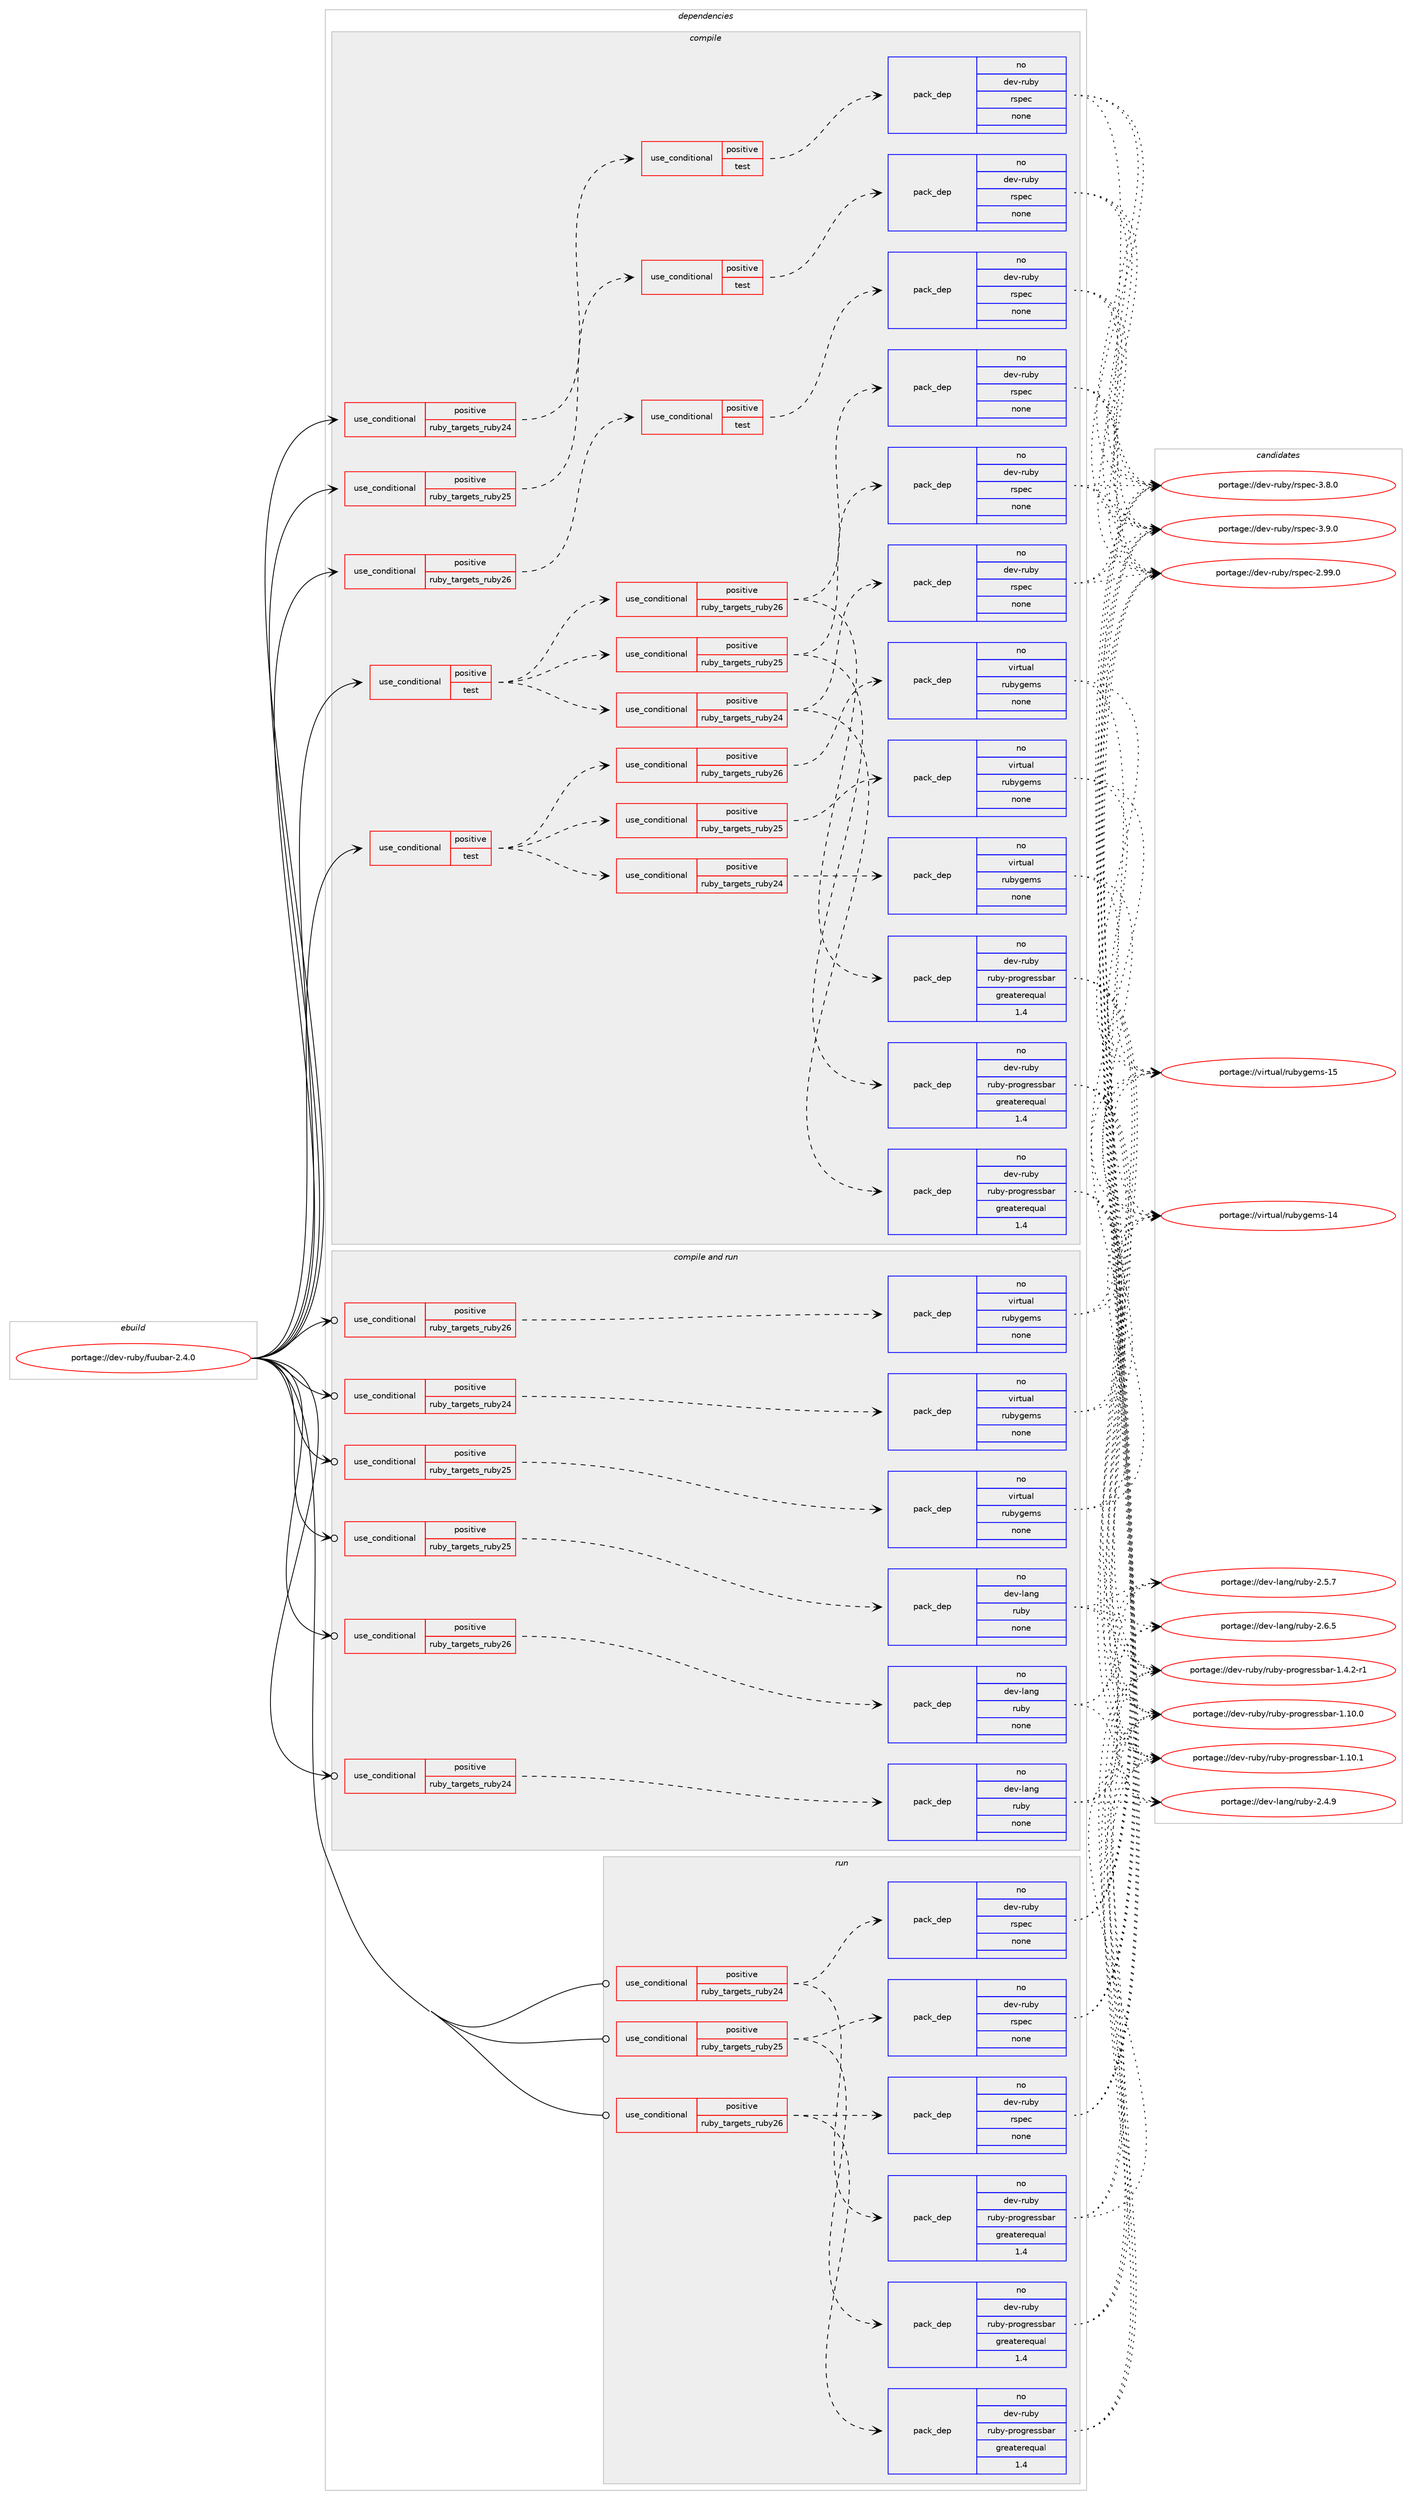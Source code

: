 digraph prolog {

# *************
# Graph options
# *************

newrank=true;
concentrate=true;
compound=true;
graph [rankdir=LR,fontname=Helvetica,fontsize=10,ranksep=1.5];#, ranksep=2.5, nodesep=0.2];
edge  [arrowhead=vee];
node  [fontname=Helvetica,fontsize=10];

# **********
# The ebuild
# **********

subgraph cluster_leftcol {
color=gray;
rank=same;
label=<<i>ebuild</i>>;
id [label="portage://dev-ruby/fuubar-2.4.0", color=red, width=4, href="../dev-ruby/fuubar-2.4.0.svg"];
}

# ****************
# The dependencies
# ****************

subgraph cluster_midcol {
color=gray;
label=<<i>dependencies</i>>;
subgraph cluster_compile {
fillcolor="#eeeeee";
style=filled;
label=<<i>compile</i>>;
subgraph cond52528 {
dependency221763 [label=<<TABLE BORDER="0" CELLBORDER="1" CELLSPACING="0" CELLPADDING="4"><TR><TD ROWSPAN="3" CELLPADDING="10">use_conditional</TD></TR><TR><TD>positive</TD></TR><TR><TD>ruby_targets_ruby24</TD></TR></TABLE>>, shape=none, color=red];
subgraph cond52529 {
dependency221764 [label=<<TABLE BORDER="0" CELLBORDER="1" CELLSPACING="0" CELLPADDING="4"><TR><TD ROWSPAN="3" CELLPADDING="10">use_conditional</TD></TR><TR><TD>positive</TD></TR><TR><TD>test</TD></TR></TABLE>>, shape=none, color=red];
subgraph pack165753 {
dependency221765 [label=<<TABLE BORDER="0" CELLBORDER="1" CELLSPACING="0" CELLPADDING="4" WIDTH="220"><TR><TD ROWSPAN="6" CELLPADDING="30">pack_dep</TD></TR><TR><TD WIDTH="110">no</TD></TR><TR><TD>dev-ruby</TD></TR><TR><TD>rspec</TD></TR><TR><TD>none</TD></TR><TR><TD></TD></TR></TABLE>>, shape=none, color=blue];
}
dependency221764:e -> dependency221765:w [weight=20,style="dashed",arrowhead="vee"];
}
dependency221763:e -> dependency221764:w [weight=20,style="dashed",arrowhead="vee"];
}
id:e -> dependency221763:w [weight=20,style="solid",arrowhead="vee"];
subgraph cond52530 {
dependency221766 [label=<<TABLE BORDER="0" CELLBORDER="1" CELLSPACING="0" CELLPADDING="4"><TR><TD ROWSPAN="3" CELLPADDING="10">use_conditional</TD></TR><TR><TD>positive</TD></TR><TR><TD>ruby_targets_ruby25</TD></TR></TABLE>>, shape=none, color=red];
subgraph cond52531 {
dependency221767 [label=<<TABLE BORDER="0" CELLBORDER="1" CELLSPACING="0" CELLPADDING="4"><TR><TD ROWSPAN="3" CELLPADDING="10">use_conditional</TD></TR><TR><TD>positive</TD></TR><TR><TD>test</TD></TR></TABLE>>, shape=none, color=red];
subgraph pack165754 {
dependency221768 [label=<<TABLE BORDER="0" CELLBORDER="1" CELLSPACING="0" CELLPADDING="4" WIDTH="220"><TR><TD ROWSPAN="6" CELLPADDING="30">pack_dep</TD></TR><TR><TD WIDTH="110">no</TD></TR><TR><TD>dev-ruby</TD></TR><TR><TD>rspec</TD></TR><TR><TD>none</TD></TR><TR><TD></TD></TR></TABLE>>, shape=none, color=blue];
}
dependency221767:e -> dependency221768:w [weight=20,style="dashed",arrowhead="vee"];
}
dependency221766:e -> dependency221767:w [weight=20,style="dashed",arrowhead="vee"];
}
id:e -> dependency221766:w [weight=20,style="solid",arrowhead="vee"];
subgraph cond52532 {
dependency221769 [label=<<TABLE BORDER="0" CELLBORDER="1" CELLSPACING="0" CELLPADDING="4"><TR><TD ROWSPAN="3" CELLPADDING="10">use_conditional</TD></TR><TR><TD>positive</TD></TR><TR><TD>ruby_targets_ruby26</TD></TR></TABLE>>, shape=none, color=red];
subgraph cond52533 {
dependency221770 [label=<<TABLE BORDER="0" CELLBORDER="1" CELLSPACING="0" CELLPADDING="4"><TR><TD ROWSPAN="3" CELLPADDING="10">use_conditional</TD></TR><TR><TD>positive</TD></TR><TR><TD>test</TD></TR></TABLE>>, shape=none, color=red];
subgraph pack165755 {
dependency221771 [label=<<TABLE BORDER="0" CELLBORDER="1" CELLSPACING="0" CELLPADDING="4" WIDTH="220"><TR><TD ROWSPAN="6" CELLPADDING="30">pack_dep</TD></TR><TR><TD WIDTH="110">no</TD></TR><TR><TD>dev-ruby</TD></TR><TR><TD>rspec</TD></TR><TR><TD>none</TD></TR><TR><TD></TD></TR></TABLE>>, shape=none, color=blue];
}
dependency221770:e -> dependency221771:w [weight=20,style="dashed",arrowhead="vee"];
}
dependency221769:e -> dependency221770:w [weight=20,style="dashed",arrowhead="vee"];
}
id:e -> dependency221769:w [weight=20,style="solid",arrowhead="vee"];
subgraph cond52534 {
dependency221772 [label=<<TABLE BORDER="0" CELLBORDER="1" CELLSPACING="0" CELLPADDING="4"><TR><TD ROWSPAN="3" CELLPADDING="10">use_conditional</TD></TR><TR><TD>positive</TD></TR><TR><TD>test</TD></TR></TABLE>>, shape=none, color=red];
subgraph cond52535 {
dependency221773 [label=<<TABLE BORDER="0" CELLBORDER="1" CELLSPACING="0" CELLPADDING="4"><TR><TD ROWSPAN="3" CELLPADDING="10">use_conditional</TD></TR><TR><TD>positive</TD></TR><TR><TD>ruby_targets_ruby24</TD></TR></TABLE>>, shape=none, color=red];
subgraph pack165756 {
dependency221774 [label=<<TABLE BORDER="0" CELLBORDER="1" CELLSPACING="0" CELLPADDING="4" WIDTH="220"><TR><TD ROWSPAN="6" CELLPADDING="30">pack_dep</TD></TR><TR><TD WIDTH="110">no</TD></TR><TR><TD>dev-ruby</TD></TR><TR><TD>rspec</TD></TR><TR><TD>none</TD></TR><TR><TD></TD></TR></TABLE>>, shape=none, color=blue];
}
dependency221773:e -> dependency221774:w [weight=20,style="dashed",arrowhead="vee"];
subgraph pack165757 {
dependency221775 [label=<<TABLE BORDER="0" CELLBORDER="1" CELLSPACING="0" CELLPADDING="4" WIDTH="220"><TR><TD ROWSPAN="6" CELLPADDING="30">pack_dep</TD></TR><TR><TD WIDTH="110">no</TD></TR><TR><TD>dev-ruby</TD></TR><TR><TD>ruby-progressbar</TD></TR><TR><TD>greaterequal</TD></TR><TR><TD>1.4</TD></TR></TABLE>>, shape=none, color=blue];
}
dependency221773:e -> dependency221775:w [weight=20,style="dashed",arrowhead="vee"];
}
dependency221772:e -> dependency221773:w [weight=20,style="dashed",arrowhead="vee"];
subgraph cond52536 {
dependency221776 [label=<<TABLE BORDER="0" CELLBORDER="1" CELLSPACING="0" CELLPADDING="4"><TR><TD ROWSPAN="3" CELLPADDING="10">use_conditional</TD></TR><TR><TD>positive</TD></TR><TR><TD>ruby_targets_ruby25</TD></TR></TABLE>>, shape=none, color=red];
subgraph pack165758 {
dependency221777 [label=<<TABLE BORDER="0" CELLBORDER="1" CELLSPACING="0" CELLPADDING="4" WIDTH="220"><TR><TD ROWSPAN="6" CELLPADDING="30">pack_dep</TD></TR><TR><TD WIDTH="110">no</TD></TR><TR><TD>dev-ruby</TD></TR><TR><TD>rspec</TD></TR><TR><TD>none</TD></TR><TR><TD></TD></TR></TABLE>>, shape=none, color=blue];
}
dependency221776:e -> dependency221777:w [weight=20,style="dashed",arrowhead="vee"];
subgraph pack165759 {
dependency221778 [label=<<TABLE BORDER="0" CELLBORDER="1" CELLSPACING="0" CELLPADDING="4" WIDTH="220"><TR><TD ROWSPAN="6" CELLPADDING="30">pack_dep</TD></TR><TR><TD WIDTH="110">no</TD></TR><TR><TD>dev-ruby</TD></TR><TR><TD>ruby-progressbar</TD></TR><TR><TD>greaterequal</TD></TR><TR><TD>1.4</TD></TR></TABLE>>, shape=none, color=blue];
}
dependency221776:e -> dependency221778:w [weight=20,style="dashed",arrowhead="vee"];
}
dependency221772:e -> dependency221776:w [weight=20,style="dashed",arrowhead="vee"];
subgraph cond52537 {
dependency221779 [label=<<TABLE BORDER="0" CELLBORDER="1" CELLSPACING="0" CELLPADDING="4"><TR><TD ROWSPAN="3" CELLPADDING="10">use_conditional</TD></TR><TR><TD>positive</TD></TR><TR><TD>ruby_targets_ruby26</TD></TR></TABLE>>, shape=none, color=red];
subgraph pack165760 {
dependency221780 [label=<<TABLE BORDER="0" CELLBORDER="1" CELLSPACING="0" CELLPADDING="4" WIDTH="220"><TR><TD ROWSPAN="6" CELLPADDING="30">pack_dep</TD></TR><TR><TD WIDTH="110">no</TD></TR><TR><TD>dev-ruby</TD></TR><TR><TD>rspec</TD></TR><TR><TD>none</TD></TR><TR><TD></TD></TR></TABLE>>, shape=none, color=blue];
}
dependency221779:e -> dependency221780:w [weight=20,style="dashed",arrowhead="vee"];
subgraph pack165761 {
dependency221781 [label=<<TABLE BORDER="0" CELLBORDER="1" CELLSPACING="0" CELLPADDING="4" WIDTH="220"><TR><TD ROWSPAN="6" CELLPADDING="30">pack_dep</TD></TR><TR><TD WIDTH="110">no</TD></TR><TR><TD>dev-ruby</TD></TR><TR><TD>ruby-progressbar</TD></TR><TR><TD>greaterequal</TD></TR><TR><TD>1.4</TD></TR></TABLE>>, shape=none, color=blue];
}
dependency221779:e -> dependency221781:w [weight=20,style="dashed",arrowhead="vee"];
}
dependency221772:e -> dependency221779:w [weight=20,style="dashed",arrowhead="vee"];
}
id:e -> dependency221772:w [weight=20,style="solid",arrowhead="vee"];
subgraph cond52538 {
dependency221782 [label=<<TABLE BORDER="0" CELLBORDER="1" CELLSPACING="0" CELLPADDING="4"><TR><TD ROWSPAN="3" CELLPADDING="10">use_conditional</TD></TR><TR><TD>positive</TD></TR><TR><TD>test</TD></TR></TABLE>>, shape=none, color=red];
subgraph cond52539 {
dependency221783 [label=<<TABLE BORDER="0" CELLBORDER="1" CELLSPACING="0" CELLPADDING="4"><TR><TD ROWSPAN="3" CELLPADDING="10">use_conditional</TD></TR><TR><TD>positive</TD></TR><TR><TD>ruby_targets_ruby24</TD></TR></TABLE>>, shape=none, color=red];
subgraph pack165762 {
dependency221784 [label=<<TABLE BORDER="0" CELLBORDER="1" CELLSPACING="0" CELLPADDING="4" WIDTH="220"><TR><TD ROWSPAN="6" CELLPADDING="30">pack_dep</TD></TR><TR><TD WIDTH="110">no</TD></TR><TR><TD>virtual</TD></TR><TR><TD>rubygems</TD></TR><TR><TD>none</TD></TR><TR><TD></TD></TR></TABLE>>, shape=none, color=blue];
}
dependency221783:e -> dependency221784:w [weight=20,style="dashed",arrowhead="vee"];
}
dependency221782:e -> dependency221783:w [weight=20,style="dashed",arrowhead="vee"];
subgraph cond52540 {
dependency221785 [label=<<TABLE BORDER="0" CELLBORDER="1" CELLSPACING="0" CELLPADDING="4"><TR><TD ROWSPAN="3" CELLPADDING="10">use_conditional</TD></TR><TR><TD>positive</TD></TR><TR><TD>ruby_targets_ruby25</TD></TR></TABLE>>, shape=none, color=red];
subgraph pack165763 {
dependency221786 [label=<<TABLE BORDER="0" CELLBORDER="1" CELLSPACING="0" CELLPADDING="4" WIDTH="220"><TR><TD ROWSPAN="6" CELLPADDING="30">pack_dep</TD></TR><TR><TD WIDTH="110">no</TD></TR><TR><TD>virtual</TD></TR><TR><TD>rubygems</TD></TR><TR><TD>none</TD></TR><TR><TD></TD></TR></TABLE>>, shape=none, color=blue];
}
dependency221785:e -> dependency221786:w [weight=20,style="dashed",arrowhead="vee"];
}
dependency221782:e -> dependency221785:w [weight=20,style="dashed",arrowhead="vee"];
subgraph cond52541 {
dependency221787 [label=<<TABLE BORDER="0" CELLBORDER="1" CELLSPACING="0" CELLPADDING="4"><TR><TD ROWSPAN="3" CELLPADDING="10">use_conditional</TD></TR><TR><TD>positive</TD></TR><TR><TD>ruby_targets_ruby26</TD></TR></TABLE>>, shape=none, color=red];
subgraph pack165764 {
dependency221788 [label=<<TABLE BORDER="0" CELLBORDER="1" CELLSPACING="0" CELLPADDING="4" WIDTH="220"><TR><TD ROWSPAN="6" CELLPADDING="30">pack_dep</TD></TR><TR><TD WIDTH="110">no</TD></TR><TR><TD>virtual</TD></TR><TR><TD>rubygems</TD></TR><TR><TD>none</TD></TR><TR><TD></TD></TR></TABLE>>, shape=none, color=blue];
}
dependency221787:e -> dependency221788:w [weight=20,style="dashed",arrowhead="vee"];
}
dependency221782:e -> dependency221787:w [weight=20,style="dashed",arrowhead="vee"];
}
id:e -> dependency221782:w [weight=20,style="solid",arrowhead="vee"];
}
subgraph cluster_compileandrun {
fillcolor="#eeeeee";
style=filled;
label=<<i>compile and run</i>>;
subgraph cond52542 {
dependency221789 [label=<<TABLE BORDER="0" CELLBORDER="1" CELLSPACING="0" CELLPADDING="4"><TR><TD ROWSPAN="3" CELLPADDING="10">use_conditional</TD></TR><TR><TD>positive</TD></TR><TR><TD>ruby_targets_ruby24</TD></TR></TABLE>>, shape=none, color=red];
subgraph pack165765 {
dependency221790 [label=<<TABLE BORDER="0" CELLBORDER="1" CELLSPACING="0" CELLPADDING="4" WIDTH="220"><TR><TD ROWSPAN="6" CELLPADDING="30">pack_dep</TD></TR><TR><TD WIDTH="110">no</TD></TR><TR><TD>dev-lang</TD></TR><TR><TD>ruby</TD></TR><TR><TD>none</TD></TR><TR><TD></TD></TR></TABLE>>, shape=none, color=blue];
}
dependency221789:e -> dependency221790:w [weight=20,style="dashed",arrowhead="vee"];
}
id:e -> dependency221789:w [weight=20,style="solid",arrowhead="odotvee"];
subgraph cond52543 {
dependency221791 [label=<<TABLE BORDER="0" CELLBORDER="1" CELLSPACING="0" CELLPADDING="4"><TR><TD ROWSPAN="3" CELLPADDING="10">use_conditional</TD></TR><TR><TD>positive</TD></TR><TR><TD>ruby_targets_ruby24</TD></TR></TABLE>>, shape=none, color=red];
subgraph pack165766 {
dependency221792 [label=<<TABLE BORDER="0" CELLBORDER="1" CELLSPACING="0" CELLPADDING="4" WIDTH="220"><TR><TD ROWSPAN="6" CELLPADDING="30">pack_dep</TD></TR><TR><TD WIDTH="110">no</TD></TR><TR><TD>virtual</TD></TR><TR><TD>rubygems</TD></TR><TR><TD>none</TD></TR><TR><TD></TD></TR></TABLE>>, shape=none, color=blue];
}
dependency221791:e -> dependency221792:w [weight=20,style="dashed",arrowhead="vee"];
}
id:e -> dependency221791:w [weight=20,style="solid",arrowhead="odotvee"];
subgraph cond52544 {
dependency221793 [label=<<TABLE BORDER="0" CELLBORDER="1" CELLSPACING="0" CELLPADDING="4"><TR><TD ROWSPAN="3" CELLPADDING="10">use_conditional</TD></TR><TR><TD>positive</TD></TR><TR><TD>ruby_targets_ruby25</TD></TR></TABLE>>, shape=none, color=red];
subgraph pack165767 {
dependency221794 [label=<<TABLE BORDER="0" CELLBORDER="1" CELLSPACING="0" CELLPADDING="4" WIDTH="220"><TR><TD ROWSPAN="6" CELLPADDING="30">pack_dep</TD></TR><TR><TD WIDTH="110">no</TD></TR><TR><TD>dev-lang</TD></TR><TR><TD>ruby</TD></TR><TR><TD>none</TD></TR><TR><TD></TD></TR></TABLE>>, shape=none, color=blue];
}
dependency221793:e -> dependency221794:w [weight=20,style="dashed",arrowhead="vee"];
}
id:e -> dependency221793:w [weight=20,style="solid",arrowhead="odotvee"];
subgraph cond52545 {
dependency221795 [label=<<TABLE BORDER="0" CELLBORDER="1" CELLSPACING="0" CELLPADDING="4"><TR><TD ROWSPAN="3" CELLPADDING="10">use_conditional</TD></TR><TR><TD>positive</TD></TR><TR><TD>ruby_targets_ruby25</TD></TR></TABLE>>, shape=none, color=red];
subgraph pack165768 {
dependency221796 [label=<<TABLE BORDER="0" CELLBORDER="1" CELLSPACING="0" CELLPADDING="4" WIDTH="220"><TR><TD ROWSPAN="6" CELLPADDING="30">pack_dep</TD></TR><TR><TD WIDTH="110">no</TD></TR><TR><TD>virtual</TD></TR><TR><TD>rubygems</TD></TR><TR><TD>none</TD></TR><TR><TD></TD></TR></TABLE>>, shape=none, color=blue];
}
dependency221795:e -> dependency221796:w [weight=20,style="dashed",arrowhead="vee"];
}
id:e -> dependency221795:w [weight=20,style="solid",arrowhead="odotvee"];
subgraph cond52546 {
dependency221797 [label=<<TABLE BORDER="0" CELLBORDER="1" CELLSPACING="0" CELLPADDING="4"><TR><TD ROWSPAN="3" CELLPADDING="10">use_conditional</TD></TR><TR><TD>positive</TD></TR><TR><TD>ruby_targets_ruby26</TD></TR></TABLE>>, shape=none, color=red];
subgraph pack165769 {
dependency221798 [label=<<TABLE BORDER="0" CELLBORDER="1" CELLSPACING="0" CELLPADDING="4" WIDTH="220"><TR><TD ROWSPAN="6" CELLPADDING="30">pack_dep</TD></TR><TR><TD WIDTH="110">no</TD></TR><TR><TD>dev-lang</TD></TR><TR><TD>ruby</TD></TR><TR><TD>none</TD></TR><TR><TD></TD></TR></TABLE>>, shape=none, color=blue];
}
dependency221797:e -> dependency221798:w [weight=20,style="dashed",arrowhead="vee"];
}
id:e -> dependency221797:w [weight=20,style="solid",arrowhead="odotvee"];
subgraph cond52547 {
dependency221799 [label=<<TABLE BORDER="0" CELLBORDER="1" CELLSPACING="0" CELLPADDING="4"><TR><TD ROWSPAN="3" CELLPADDING="10">use_conditional</TD></TR><TR><TD>positive</TD></TR><TR><TD>ruby_targets_ruby26</TD></TR></TABLE>>, shape=none, color=red];
subgraph pack165770 {
dependency221800 [label=<<TABLE BORDER="0" CELLBORDER="1" CELLSPACING="0" CELLPADDING="4" WIDTH="220"><TR><TD ROWSPAN="6" CELLPADDING="30">pack_dep</TD></TR><TR><TD WIDTH="110">no</TD></TR><TR><TD>virtual</TD></TR><TR><TD>rubygems</TD></TR><TR><TD>none</TD></TR><TR><TD></TD></TR></TABLE>>, shape=none, color=blue];
}
dependency221799:e -> dependency221800:w [weight=20,style="dashed",arrowhead="vee"];
}
id:e -> dependency221799:w [weight=20,style="solid",arrowhead="odotvee"];
}
subgraph cluster_run {
fillcolor="#eeeeee";
style=filled;
label=<<i>run</i>>;
subgraph cond52548 {
dependency221801 [label=<<TABLE BORDER="0" CELLBORDER="1" CELLSPACING="0" CELLPADDING="4"><TR><TD ROWSPAN="3" CELLPADDING="10">use_conditional</TD></TR><TR><TD>positive</TD></TR><TR><TD>ruby_targets_ruby24</TD></TR></TABLE>>, shape=none, color=red];
subgraph pack165771 {
dependency221802 [label=<<TABLE BORDER="0" CELLBORDER="1" CELLSPACING="0" CELLPADDING="4" WIDTH="220"><TR><TD ROWSPAN="6" CELLPADDING="30">pack_dep</TD></TR><TR><TD WIDTH="110">no</TD></TR><TR><TD>dev-ruby</TD></TR><TR><TD>rspec</TD></TR><TR><TD>none</TD></TR><TR><TD></TD></TR></TABLE>>, shape=none, color=blue];
}
dependency221801:e -> dependency221802:w [weight=20,style="dashed",arrowhead="vee"];
subgraph pack165772 {
dependency221803 [label=<<TABLE BORDER="0" CELLBORDER="1" CELLSPACING="0" CELLPADDING="4" WIDTH="220"><TR><TD ROWSPAN="6" CELLPADDING="30">pack_dep</TD></TR><TR><TD WIDTH="110">no</TD></TR><TR><TD>dev-ruby</TD></TR><TR><TD>ruby-progressbar</TD></TR><TR><TD>greaterequal</TD></TR><TR><TD>1.4</TD></TR></TABLE>>, shape=none, color=blue];
}
dependency221801:e -> dependency221803:w [weight=20,style="dashed",arrowhead="vee"];
}
id:e -> dependency221801:w [weight=20,style="solid",arrowhead="odot"];
subgraph cond52549 {
dependency221804 [label=<<TABLE BORDER="0" CELLBORDER="1" CELLSPACING="0" CELLPADDING="4"><TR><TD ROWSPAN="3" CELLPADDING="10">use_conditional</TD></TR><TR><TD>positive</TD></TR><TR><TD>ruby_targets_ruby25</TD></TR></TABLE>>, shape=none, color=red];
subgraph pack165773 {
dependency221805 [label=<<TABLE BORDER="0" CELLBORDER="1" CELLSPACING="0" CELLPADDING="4" WIDTH="220"><TR><TD ROWSPAN="6" CELLPADDING="30">pack_dep</TD></TR><TR><TD WIDTH="110">no</TD></TR><TR><TD>dev-ruby</TD></TR><TR><TD>rspec</TD></TR><TR><TD>none</TD></TR><TR><TD></TD></TR></TABLE>>, shape=none, color=blue];
}
dependency221804:e -> dependency221805:w [weight=20,style="dashed",arrowhead="vee"];
subgraph pack165774 {
dependency221806 [label=<<TABLE BORDER="0" CELLBORDER="1" CELLSPACING="0" CELLPADDING="4" WIDTH="220"><TR><TD ROWSPAN="6" CELLPADDING="30">pack_dep</TD></TR><TR><TD WIDTH="110">no</TD></TR><TR><TD>dev-ruby</TD></TR><TR><TD>ruby-progressbar</TD></TR><TR><TD>greaterequal</TD></TR><TR><TD>1.4</TD></TR></TABLE>>, shape=none, color=blue];
}
dependency221804:e -> dependency221806:w [weight=20,style="dashed",arrowhead="vee"];
}
id:e -> dependency221804:w [weight=20,style="solid",arrowhead="odot"];
subgraph cond52550 {
dependency221807 [label=<<TABLE BORDER="0" CELLBORDER="1" CELLSPACING="0" CELLPADDING="4"><TR><TD ROWSPAN="3" CELLPADDING="10">use_conditional</TD></TR><TR><TD>positive</TD></TR><TR><TD>ruby_targets_ruby26</TD></TR></TABLE>>, shape=none, color=red];
subgraph pack165775 {
dependency221808 [label=<<TABLE BORDER="0" CELLBORDER="1" CELLSPACING="0" CELLPADDING="4" WIDTH="220"><TR><TD ROWSPAN="6" CELLPADDING="30">pack_dep</TD></TR><TR><TD WIDTH="110">no</TD></TR><TR><TD>dev-ruby</TD></TR><TR><TD>rspec</TD></TR><TR><TD>none</TD></TR><TR><TD></TD></TR></TABLE>>, shape=none, color=blue];
}
dependency221807:e -> dependency221808:w [weight=20,style="dashed",arrowhead="vee"];
subgraph pack165776 {
dependency221809 [label=<<TABLE BORDER="0" CELLBORDER="1" CELLSPACING="0" CELLPADDING="4" WIDTH="220"><TR><TD ROWSPAN="6" CELLPADDING="30">pack_dep</TD></TR><TR><TD WIDTH="110">no</TD></TR><TR><TD>dev-ruby</TD></TR><TR><TD>ruby-progressbar</TD></TR><TR><TD>greaterequal</TD></TR><TR><TD>1.4</TD></TR></TABLE>>, shape=none, color=blue];
}
dependency221807:e -> dependency221809:w [weight=20,style="dashed",arrowhead="vee"];
}
id:e -> dependency221807:w [weight=20,style="solid",arrowhead="odot"];
}
}

# **************
# The candidates
# **************

subgraph cluster_choices {
rank=same;
color=gray;
label=<<i>candidates</i>>;

subgraph choice165753 {
color=black;
nodesep=1;
choiceportage1001011184511411798121471141151121019945504657574648 [label="portage://dev-ruby/rspec-2.99.0", color=red, width=4,href="../dev-ruby/rspec-2.99.0.svg"];
choiceportage10010111845114117981214711411511210199455146564648 [label="portage://dev-ruby/rspec-3.8.0", color=red, width=4,href="../dev-ruby/rspec-3.8.0.svg"];
choiceportage10010111845114117981214711411511210199455146574648 [label="portage://dev-ruby/rspec-3.9.0", color=red, width=4,href="../dev-ruby/rspec-3.9.0.svg"];
dependency221765:e -> choiceportage1001011184511411798121471141151121019945504657574648:w [style=dotted,weight="100"];
dependency221765:e -> choiceportage10010111845114117981214711411511210199455146564648:w [style=dotted,weight="100"];
dependency221765:e -> choiceportage10010111845114117981214711411511210199455146574648:w [style=dotted,weight="100"];
}
subgraph choice165754 {
color=black;
nodesep=1;
choiceportage1001011184511411798121471141151121019945504657574648 [label="portage://dev-ruby/rspec-2.99.0", color=red, width=4,href="../dev-ruby/rspec-2.99.0.svg"];
choiceportage10010111845114117981214711411511210199455146564648 [label="portage://dev-ruby/rspec-3.8.0", color=red, width=4,href="../dev-ruby/rspec-3.8.0.svg"];
choiceportage10010111845114117981214711411511210199455146574648 [label="portage://dev-ruby/rspec-3.9.0", color=red, width=4,href="../dev-ruby/rspec-3.9.0.svg"];
dependency221768:e -> choiceportage1001011184511411798121471141151121019945504657574648:w [style=dotted,weight="100"];
dependency221768:e -> choiceportage10010111845114117981214711411511210199455146564648:w [style=dotted,weight="100"];
dependency221768:e -> choiceportage10010111845114117981214711411511210199455146574648:w [style=dotted,weight="100"];
}
subgraph choice165755 {
color=black;
nodesep=1;
choiceportage1001011184511411798121471141151121019945504657574648 [label="portage://dev-ruby/rspec-2.99.0", color=red, width=4,href="../dev-ruby/rspec-2.99.0.svg"];
choiceportage10010111845114117981214711411511210199455146564648 [label="portage://dev-ruby/rspec-3.8.0", color=red, width=4,href="../dev-ruby/rspec-3.8.0.svg"];
choiceportage10010111845114117981214711411511210199455146574648 [label="portage://dev-ruby/rspec-3.9.0", color=red, width=4,href="../dev-ruby/rspec-3.9.0.svg"];
dependency221771:e -> choiceportage1001011184511411798121471141151121019945504657574648:w [style=dotted,weight="100"];
dependency221771:e -> choiceportage10010111845114117981214711411511210199455146564648:w [style=dotted,weight="100"];
dependency221771:e -> choiceportage10010111845114117981214711411511210199455146574648:w [style=dotted,weight="100"];
}
subgraph choice165756 {
color=black;
nodesep=1;
choiceportage1001011184511411798121471141151121019945504657574648 [label="portage://dev-ruby/rspec-2.99.0", color=red, width=4,href="../dev-ruby/rspec-2.99.0.svg"];
choiceportage10010111845114117981214711411511210199455146564648 [label="portage://dev-ruby/rspec-3.8.0", color=red, width=4,href="../dev-ruby/rspec-3.8.0.svg"];
choiceportage10010111845114117981214711411511210199455146574648 [label="portage://dev-ruby/rspec-3.9.0", color=red, width=4,href="../dev-ruby/rspec-3.9.0.svg"];
dependency221774:e -> choiceportage1001011184511411798121471141151121019945504657574648:w [style=dotted,weight="100"];
dependency221774:e -> choiceportage10010111845114117981214711411511210199455146564648:w [style=dotted,weight="100"];
dependency221774:e -> choiceportage10010111845114117981214711411511210199455146574648:w [style=dotted,weight="100"];
}
subgraph choice165757 {
color=black;
nodesep=1;
choiceportage1001011184511411798121471141179812145112114111103114101115115989711445494649484648 [label="portage://dev-ruby/ruby-progressbar-1.10.0", color=red, width=4,href="../dev-ruby/ruby-progressbar-1.10.0.svg"];
choiceportage1001011184511411798121471141179812145112114111103114101115115989711445494649484649 [label="portage://dev-ruby/ruby-progressbar-1.10.1", color=red, width=4,href="../dev-ruby/ruby-progressbar-1.10.1.svg"];
choiceportage100101118451141179812147114117981214511211411110311410111511598971144549465246504511449 [label="portage://dev-ruby/ruby-progressbar-1.4.2-r1", color=red, width=4,href="../dev-ruby/ruby-progressbar-1.4.2-r1.svg"];
dependency221775:e -> choiceportage1001011184511411798121471141179812145112114111103114101115115989711445494649484648:w [style=dotted,weight="100"];
dependency221775:e -> choiceportage1001011184511411798121471141179812145112114111103114101115115989711445494649484649:w [style=dotted,weight="100"];
dependency221775:e -> choiceportage100101118451141179812147114117981214511211411110311410111511598971144549465246504511449:w [style=dotted,weight="100"];
}
subgraph choice165758 {
color=black;
nodesep=1;
choiceportage1001011184511411798121471141151121019945504657574648 [label="portage://dev-ruby/rspec-2.99.0", color=red, width=4,href="../dev-ruby/rspec-2.99.0.svg"];
choiceportage10010111845114117981214711411511210199455146564648 [label="portage://dev-ruby/rspec-3.8.0", color=red, width=4,href="../dev-ruby/rspec-3.8.0.svg"];
choiceportage10010111845114117981214711411511210199455146574648 [label="portage://dev-ruby/rspec-3.9.0", color=red, width=4,href="../dev-ruby/rspec-3.9.0.svg"];
dependency221777:e -> choiceportage1001011184511411798121471141151121019945504657574648:w [style=dotted,weight="100"];
dependency221777:e -> choiceportage10010111845114117981214711411511210199455146564648:w [style=dotted,weight="100"];
dependency221777:e -> choiceportage10010111845114117981214711411511210199455146574648:w [style=dotted,weight="100"];
}
subgraph choice165759 {
color=black;
nodesep=1;
choiceportage1001011184511411798121471141179812145112114111103114101115115989711445494649484648 [label="portage://dev-ruby/ruby-progressbar-1.10.0", color=red, width=4,href="../dev-ruby/ruby-progressbar-1.10.0.svg"];
choiceportage1001011184511411798121471141179812145112114111103114101115115989711445494649484649 [label="portage://dev-ruby/ruby-progressbar-1.10.1", color=red, width=4,href="../dev-ruby/ruby-progressbar-1.10.1.svg"];
choiceportage100101118451141179812147114117981214511211411110311410111511598971144549465246504511449 [label="portage://dev-ruby/ruby-progressbar-1.4.2-r1", color=red, width=4,href="../dev-ruby/ruby-progressbar-1.4.2-r1.svg"];
dependency221778:e -> choiceportage1001011184511411798121471141179812145112114111103114101115115989711445494649484648:w [style=dotted,weight="100"];
dependency221778:e -> choiceportage1001011184511411798121471141179812145112114111103114101115115989711445494649484649:w [style=dotted,weight="100"];
dependency221778:e -> choiceportage100101118451141179812147114117981214511211411110311410111511598971144549465246504511449:w [style=dotted,weight="100"];
}
subgraph choice165760 {
color=black;
nodesep=1;
choiceportage1001011184511411798121471141151121019945504657574648 [label="portage://dev-ruby/rspec-2.99.0", color=red, width=4,href="../dev-ruby/rspec-2.99.0.svg"];
choiceportage10010111845114117981214711411511210199455146564648 [label="portage://dev-ruby/rspec-3.8.0", color=red, width=4,href="../dev-ruby/rspec-3.8.0.svg"];
choiceportage10010111845114117981214711411511210199455146574648 [label="portage://dev-ruby/rspec-3.9.0", color=red, width=4,href="../dev-ruby/rspec-3.9.0.svg"];
dependency221780:e -> choiceportage1001011184511411798121471141151121019945504657574648:w [style=dotted,weight="100"];
dependency221780:e -> choiceportage10010111845114117981214711411511210199455146564648:w [style=dotted,weight="100"];
dependency221780:e -> choiceportage10010111845114117981214711411511210199455146574648:w [style=dotted,weight="100"];
}
subgraph choice165761 {
color=black;
nodesep=1;
choiceportage1001011184511411798121471141179812145112114111103114101115115989711445494649484648 [label="portage://dev-ruby/ruby-progressbar-1.10.0", color=red, width=4,href="../dev-ruby/ruby-progressbar-1.10.0.svg"];
choiceportage1001011184511411798121471141179812145112114111103114101115115989711445494649484649 [label="portage://dev-ruby/ruby-progressbar-1.10.1", color=red, width=4,href="../dev-ruby/ruby-progressbar-1.10.1.svg"];
choiceportage100101118451141179812147114117981214511211411110311410111511598971144549465246504511449 [label="portage://dev-ruby/ruby-progressbar-1.4.2-r1", color=red, width=4,href="../dev-ruby/ruby-progressbar-1.4.2-r1.svg"];
dependency221781:e -> choiceportage1001011184511411798121471141179812145112114111103114101115115989711445494649484648:w [style=dotted,weight="100"];
dependency221781:e -> choiceportage1001011184511411798121471141179812145112114111103114101115115989711445494649484649:w [style=dotted,weight="100"];
dependency221781:e -> choiceportage100101118451141179812147114117981214511211411110311410111511598971144549465246504511449:w [style=dotted,weight="100"];
}
subgraph choice165762 {
color=black;
nodesep=1;
choiceportage118105114116117971084711411798121103101109115454952 [label="portage://virtual/rubygems-14", color=red, width=4,href="../virtual/rubygems-14.svg"];
choiceportage118105114116117971084711411798121103101109115454953 [label="portage://virtual/rubygems-15", color=red, width=4,href="../virtual/rubygems-15.svg"];
dependency221784:e -> choiceportage118105114116117971084711411798121103101109115454952:w [style=dotted,weight="100"];
dependency221784:e -> choiceportage118105114116117971084711411798121103101109115454953:w [style=dotted,weight="100"];
}
subgraph choice165763 {
color=black;
nodesep=1;
choiceportage118105114116117971084711411798121103101109115454952 [label="portage://virtual/rubygems-14", color=red, width=4,href="../virtual/rubygems-14.svg"];
choiceportage118105114116117971084711411798121103101109115454953 [label="portage://virtual/rubygems-15", color=red, width=4,href="../virtual/rubygems-15.svg"];
dependency221786:e -> choiceportage118105114116117971084711411798121103101109115454952:w [style=dotted,weight="100"];
dependency221786:e -> choiceportage118105114116117971084711411798121103101109115454953:w [style=dotted,weight="100"];
}
subgraph choice165764 {
color=black;
nodesep=1;
choiceportage118105114116117971084711411798121103101109115454952 [label="portage://virtual/rubygems-14", color=red, width=4,href="../virtual/rubygems-14.svg"];
choiceportage118105114116117971084711411798121103101109115454953 [label="portage://virtual/rubygems-15", color=red, width=4,href="../virtual/rubygems-15.svg"];
dependency221788:e -> choiceportage118105114116117971084711411798121103101109115454952:w [style=dotted,weight="100"];
dependency221788:e -> choiceportage118105114116117971084711411798121103101109115454953:w [style=dotted,weight="100"];
}
subgraph choice165765 {
color=black;
nodesep=1;
choiceportage10010111845108971101034711411798121455046524657 [label="portage://dev-lang/ruby-2.4.9", color=red, width=4,href="../dev-lang/ruby-2.4.9.svg"];
choiceportage10010111845108971101034711411798121455046534655 [label="portage://dev-lang/ruby-2.5.7", color=red, width=4,href="../dev-lang/ruby-2.5.7.svg"];
choiceportage10010111845108971101034711411798121455046544653 [label="portage://dev-lang/ruby-2.6.5", color=red, width=4,href="../dev-lang/ruby-2.6.5.svg"];
dependency221790:e -> choiceportage10010111845108971101034711411798121455046524657:w [style=dotted,weight="100"];
dependency221790:e -> choiceportage10010111845108971101034711411798121455046534655:w [style=dotted,weight="100"];
dependency221790:e -> choiceportage10010111845108971101034711411798121455046544653:w [style=dotted,weight="100"];
}
subgraph choice165766 {
color=black;
nodesep=1;
choiceportage118105114116117971084711411798121103101109115454952 [label="portage://virtual/rubygems-14", color=red, width=4,href="../virtual/rubygems-14.svg"];
choiceportage118105114116117971084711411798121103101109115454953 [label="portage://virtual/rubygems-15", color=red, width=4,href="../virtual/rubygems-15.svg"];
dependency221792:e -> choiceportage118105114116117971084711411798121103101109115454952:w [style=dotted,weight="100"];
dependency221792:e -> choiceportage118105114116117971084711411798121103101109115454953:w [style=dotted,weight="100"];
}
subgraph choice165767 {
color=black;
nodesep=1;
choiceportage10010111845108971101034711411798121455046524657 [label="portage://dev-lang/ruby-2.4.9", color=red, width=4,href="../dev-lang/ruby-2.4.9.svg"];
choiceportage10010111845108971101034711411798121455046534655 [label="portage://dev-lang/ruby-2.5.7", color=red, width=4,href="../dev-lang/ruby-2.5.7.svg"];
choiceportage10010111845108971101034711411798121455046544653 [label="portage://dev-lang/ruby-2.6.5", color=red, width=4,href="../dev-lang/ruby-2.6.5.svg"];
dependency221794:e -> choiceportage10010111845108971101034711411798121455046524657:w [style=dotted,weight="100"];
dependency221794:e -> choiceportage10010111845108971101034711411798121455046534655:w [style=dotted,weight="100"];
dependency221794:e -> choiceportage10010111845108971101034711411798121455046544653:w [style=dotted,weight="100"];
}
subgraph choice165768 {
color=black;
nodesep=1;
choiceportage118105114116117971084711411798121103101109115454952 [label="portage://virtual/rubygems-14", color=red, width=4,href="../virtual/rubygems-14.svg"];
choiceportage118105114116117971084711411798121103101109115454953 [label="portage://virtual/rubygems-15", color=red, width=4,href="../virtual/rubygems-15.svg"];
dependency221796:e -> choiceportage118105114116117971084711411798121103101109115454952:w [style=dotted,weight="100"];
dependency221796:e -> choiceportage118105114116117971084711411798121103101109115454953:w [style=dotted,weight="100"];
}
subgraph choice165769 {
color=black;
nodesep=1;
choiceportage10010111845108971101034711411798121455046524657 [label="portage://dev-lang/ruby-2.4.9", color=red, width=4,href="../dev-lang/ruby-2.4.9.svg"];
choiceportage10010111845108971101034711411798121455046534655 [label="portage://dev-lang/ruby-2.5.7", color=red, width=4,href="../dev-lang/ruby-2.5.7.svg"];
choiceportage10010111845108971101034711411798121455046544653 [label="portage://dev-lang/ruby-2.6.5", color=red, width=4,href="../dev-lang/ruby-2.6.5.svg"];
dependency221798:e -> choiceportage10010111845108971101034711411798121455046524657:w [style=dotted,weight="100"];
dependency221798:e -> choiceportage10010111845108971101034711411798121455046534655:w [style=dotted,weight="100"];
dependency221798:e -> choiceportage10010111845108971101034711411798121455046544653:w [style=dotted,weight="100"];
}
subgraph choice165770 {
color=black;
nodesep=1;
choiceportage118105114116117971084711411798121103101109115454952 [label="portage://virtual/rubygems-14", color=red, width=4,href="../virtual/rubygems-14.svg"];
choiceportage118105114116117971084711411798121103101109115454953 [label="portage://virtual/rubygems-15", color=red, width=4,href="../virtual/rubygems-15.svg"];
dependency221800:e -> choiceportage118105114116117971084711411798121103101109115454952:w [style=dotted,weight="100"];
dependency221800:e -> choiceportage118105114116117971084711411798121103101109115454953:w [style=dotted,weight="100"];
}
subgraph choice165771 {
color=black;
nodesep=1;
choiceportage1001011184511411798121471141151121019945504657574648 [label="portage://dev-ruby/rspec-2.99.0", color=red, width=4,href="../dev-ruby/rspec-2.99.0.svg"];
choiceportage10010111845114117981214711411511210199455146564648 [label="portage://dev-ruby/rspec-3.8.0", color=red, width=4,href="../dev-ruby/rspec-3.8.0.svg"];
choiceportage10010111845114117981214711411511210199455146574648 [label="portage://dev-ruby/rspec-3.9.0", color=red, width=4,href="../dev-ruby/rspec-3.9.0.svg"];
dependency221802:e -> choiceportage1001011184511411798121471141151121019945504657574648:w [style=dotted,weight="100"];
dependency221802:e -> choiceportage10010111845114117981214711411511210199455146564648:w [style=dotted,weight="100"];
dependency221802:e -> choiceportage10010111845114117981214711411511210199455146574648:w [style=dotted,weight="100"];
}
subgraph choice165772 {
color=black;
nodesep=1;
choiceportage1001011184511411798121471141179812145112114111103114101115115989711445494649484648 [label="portage://dev-ruby/ruby-progressbar-1.10.0", color=red, width=4,href="../dev-ruby/ruby-progressbar-1.10.0.svg"];
choiceportage1001011184511411798121471141179812145112114111103114101115115989711445494649484649 [label="portage://dev-ruby/ruby-progressbar-1.10.1", color=red, width=4,href="../dev-ruby/ruby-progressbar-1.10.1.svg"];
choiceportage100101118451141179812147114117981214511211411110311410111511598971144549465246504511449 [label="portage://dev-ruby/ruby-progressbar-1.4.2-r1", color=red, width=4,href="../dev-ruby/ruby-progressbar-1.4.2-r1.svg"];
dependency221803:e -> choiceportage1001011184511411798121471141179812145112114111103114101115115989711445494649484648:w [style=dotted,weight="100"];
dependency221803:e -> choiceportage1001011184511411798121471141179812145112114111103114101115115989711445494649484649:w [style=dotted,weight="100"];
dependency221803:e -> choiceportage100101118451141179812147114117981214511211411110311410111511598971144549465246504511449:w [style=dotted,weight="100"];
}
subgraph choice165773 {
color=black;
nodesep=1;
choiceportage1001011184511411798121471141151121019945504657574648 [label="portage://dev-ruby/rspec-2.99.0", color=red, width=4,href="../dev-ruby/rspec-2.99.0.svg"];
choiceportage10010111845114117981214711411511210199455146564648 [label="portage://dev-ruby/rspec-3.8.0", color=red, width=4,href="../dev-ruby/rspec-3.8.0.svg"];
choiceportage10010111845114117981214711411511210199455146574648 [label="portage://dev-ruby/rspec-3.9.0", color=red, width=4,href="../dev-ruby/rspec-3.9.0.svg"];
dependency221805:e -> choiceportage1001011184511411798121471141151121019945504657574648:w [style=dotted,weight="100"];
dependency221805:e -> choiceportage10010111845114117981214711411511210199455146564648:w [style=dotted,weight="100"];
dependency221805:e -> choiceportage10010111845114117981214711411511210199455146574648:w [style=dotted,weight="100"];
}
subgraph choice165774 {
color=black;
nodesep=1;
choiceportage1001011184511411798121471141179812145112114111103114101115115989711445494649484648 [label="portage://dev-ruby/ruby-progressbar-1.10.0", color=red, width=4,href="../dev-ruby/ruby-progressbar-1.10.0.svg"];
choiceportage1001011184511411798121471141179812145112114111103114101115115989711445494649484649 [label="portage://dev-ruby/ruby-progressbar-1.10.1", color=red, width=4,href="../dev-ruby/ruby-progressbar-1.10.1.svg"];
choiceportage100101118451141179812147114117981214511211411110311410111511598971144549465246504511449 [label="portage://dev-ruby/ruby-progressbar-1.4.2-r1", color=red, width=4,href="../dev-ruby/ruby-progressbar-1.4.2-r1.svg"];
dependency221806:e -> choiceportage1001011184511411798121471141179812145112114111103114101115115989711445494649484648:w [style=dotted,weight="100"];
dependency221806:e -> choiceportage1001011184511411798121471141179812145112114111103114101115115989711445494649484649:w [style=dotted,weight="100"];
dependency221806:e -> choiceportage100101118451141179812147114117981214511211411110311410111511598971144549465246504511449:w [style=dotted,weight="100"];
}
subgraph choice165775 {
color=black;
nodesep=1;
choiceportage1001011184511411798121471141151121019945504657574648 [label="portage://dev-ruby/rspec-2.99.0", color=red, width=4,href="../dev-ruby/rspec-2.99.0.svg"];
choiceportage10010111845114117981214711411511210199455146564648 [label="portage://dev-ruby/rspec-3.8.0", color=red, width=4,href="../dev-ruby/rspec-3.8.0.svg"];
choiceportage10010111845114117981214711411511210199455146574648 [label="portage://dev-ruby/rspec-3.9.0", color=red, width=4,href="../dev-ruby/rspec-3.9.0.svg"];
dependency221808:e -> choiceportage1001011184511411798121471141151121019945504657574648:w [style=dotted,weight="100"];
dependency221808:e -> choiceportage10010111845114117981214711411511210199455146564648:w [style=dotted,weight="100"];
dependency221808:e -> choiceportage10010111845114117981214711411511210199455146574648:w [style=dotted,weight="100"];
}
subgraph choice165776 {
color=black;
nodesep=1;
choiceportage1001011184511411798121471141179812145112114111103114101115115989711445494649484648 [label="portage://dev-ruby/ruby-progressbar-1.10.0", color=red, width=4,href="../dev-ruby/ruby-progressbar-1.10.0.svg"];
choiceportage1001011184511411798121471141179812145112114111103114101115115989711445494649484649 [label="portage://dev-ruby/ruby-progressbar-1.10.1", color=red, width=4,href="../dev-ruby/ruby-progressbar-1.10.1.svg"];
choiceportage100101118451141179812147114117981214511211411110311410111511598971144549465246504511449 [label="portage://dev-ruby/ruby-progressbar-1.4.2-r1", color=red, width=4,href="../dev-ruby/ruby-progressbar-1.4.2-r1.svg"];
dependency221809:e -> choiceportage1001011184511411798121471141179812145112114111103114101115115989711445494649484648:w [style=dotted,weight="100"];
dependency221809:e -> choiceportage1001011184511411798121471141179812145112114111103114101115115989711445494649484649:w [style=dotted,weight="100"];
dependency221809:e -> choiceportage100101118451141179812147114117981214511211411110311410111511598971144549465246504511449:w [style=dotted,weight="100"];
}
}

}
